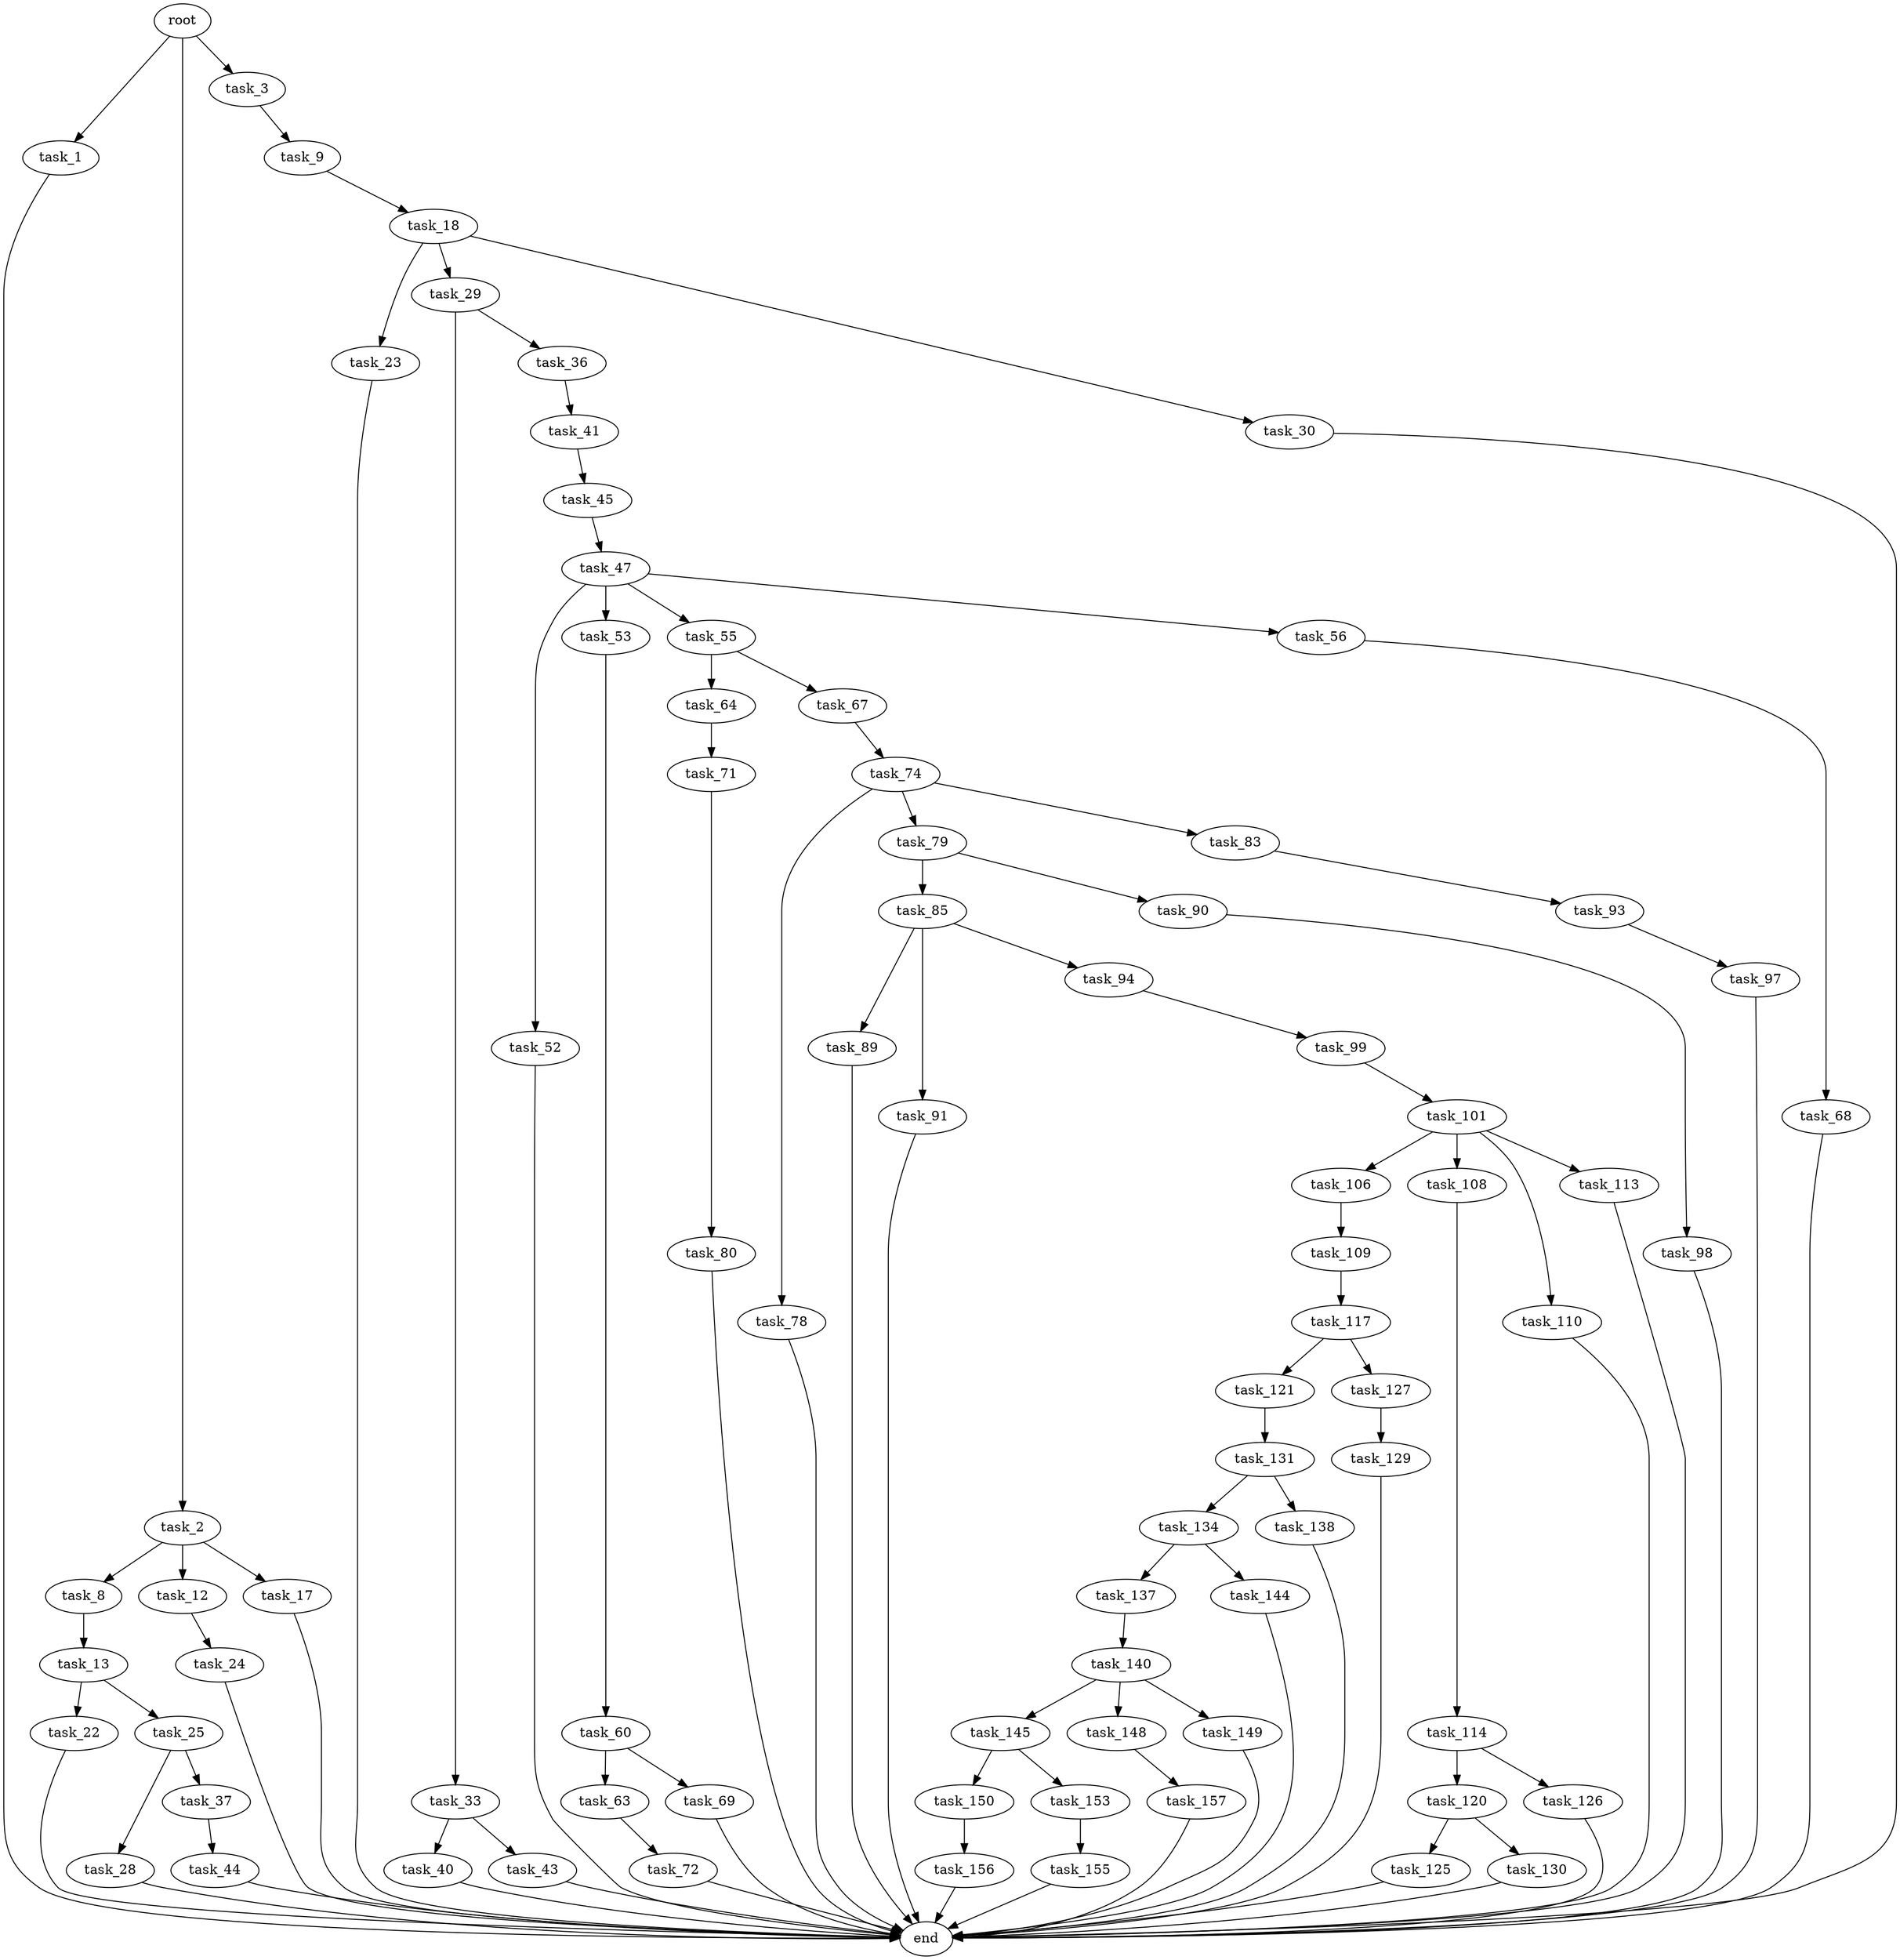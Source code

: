 digraph G {
  root [size="0.000000"];
  task_1 [size="568390772117.000000"];
  task_2 [size="231928233984.000000"];
  task_3 [size="1073741824000.000000"];
  task_8 [size="61275967732.000000"];
  task_9 [size="231928233984.000000"];
  task_12 [size="8589934592.000000"];
  task_13 [size="30180925618.000000"];
  task_17 [size="68719476736.000000"];
  task_18 [size="149739840624.000000"];
  task_22 [size="134479208099.000000"];
  task_23 [size="11560534158.000000"];
  task_24 [size="231928233984.000000"];
  task_25 [size="782757789696.000000"];
  task_28 [size="549755813888.000000"];
  task_29 [size="10989189081.000000"];
  task_30 [size="294082689115.000000"];
  task_33 [size="26791645836.000000"];
  task_36 [size="168955571064.000000"];
  task_37 [size="782757789696.000000"];
  task_40 [size="1073741824000.000000"];
  task_41 [size="768895715357.000000"];
  task_43 [size="6319235868.000000"];
  task_44 [size="23771870738.000000"];
  task_45 [size="41564147023.000000"];
  task_47 [size="28991029248.000000"];
  task_52 [size="55475954521.000000"];
  task_53 [size="1757780709.000000"];
  task_55 [size="782757789696.000000"];
  task_56 [size="23623569303.000000"];
  task_60 [size="16824567784.000000"];
  task_63 [size="549755813888.000000"];
  task_64 [size="32294025477.000000"];
  task_67 [size="316582089611.000000"];
  task_68 [size="160507211248.000000"];
  task_69 [size="450224334172.000000"];
  task_71 [size="402634554889.000000"];
  task_72 [size="338489916390.000000"];
  task_74 [size="68719476736.000000"];
  task_78 [size="16628761085.000000"];
  task_79 [size="945677082723.000000"];
  task_80 [size="18449270427.000000"];
  task_83 [size="1073741824000.000000"];
  task_85 [size="141102378354.000000"];
  task_89 [size="117065155270.000000"];
  task_90 [size="2022774342.000000"];
  task_91 [size="368293445632.000000"];
  task_93 [size="57597233043.000000"];
  task_94 [size="8589934592.000000"];
  task_97 [size="170220484170.000000"];
  task_98 [size="69380053189.000000"];
  task_99 [size="37314349243.000000"];
  task_101 [size="197265137889.000000"];
  task_106 [size="40021586879.000000"];
  task_108 [size="8589934592.000000"];
  task_109 [size="452552567911.000000"];
  task_110 [size="10947220777.000000"];
  task_113 [size="593818897339.000000"];
  task_114 [size="8259363536.000000"];
  task_117 [size="1073741824000.000000"];
  task_120 [size="3385319783.000000"];
  task_121 [size="1073741824000.000000"];
  task_125 [size="782757789696.000000"];
  task_126 [size="36458304092.000000"];
  task_127 [size="1073741824000.000000"];
  task_129 [size="323159337432.000000"];
  task_130 [size="36750548527.000000"];
  task_131 [size="25506833905.000000"];
  task_134 [size="1537807309.000000"];
  task_137 [size="549755813888.000000"];
  task_138 [size="134217728000.000000"];
  task_140 [size="134217728000.000000"];
  task_144 [size="1510062948.000000"];
  task_145 [size="231928233984.000000"];
  task_148 [size="549755813888.000000"];
  task_149 [size="107925558219.000000"];
  task_150 [size="1084114734049.000000"];
  task_153 [size="782757789696.000000"];
  task_155 [size="28991029248.000000"];
  task_156 [size="368293445632.000000"];
  task_157 [size="187928978778.000000"];
  end [size="0.000000"];

  root -> task_1 [size="1.000000"];
  root -> task_2 [size="1.000000"];
  root -> task_3 [size="1.000000"];
  task_1 -> end [size="1.000000"];
  task_2 -> task_8 [size="301989888.000000"];
  task_2 -> task_12 [size="301989888.000000"];
  task_2 -> task_17 [size="301989888.000000"];
  task_3 -> task_9 [size="838860800.000000"];
  task_8 -> task_13 [size="75497472.000000"];
  task_9 -> task_18 [size="301989888.000000"];
  task_12 -> task_24 [size="33554432.000000"];
  task_13 -> task_22 [size="536870912.000000"];
  task_13 -> task_25 [size="536870912.000000"];
  task_17 -> end [size="1.000000"];
  task_18 -> task_23 [size="301989888.000000"];
  task_18 -> task_29 [size="301989888.000000"];
  task_18 -> task_30 [size="301989888.000000"];
  task_22 -> end [size="1.000000"];
  task_23 -> end [size="1.000000"];
  task_24 -> end [size="1.000000"];
  task_25 -> task_28 [size="679477248.000000"];
  task_25 -> task_37 [size="679477248.000000"];
  task_28 -> end [size="1.000000"];
  task_29 -> task_33 [size="838860800.000000"];
  task_29 -> task_36 [size="838860800.000000"];
  task_30 -> end [size="1.000000"];
  task_33 -> task_40 [size="134217728.000000"];
  task_33 -> task_43 [size="134217728.000000"];
  task_36 -> task_41 [size="134217728.000000"];
  task_37 -> task_44 [size="679477248.000000"];
  task_40 -> end [size="1.000000"];
  task_41 -> task_45 [size="838860800.000000"];
  task_43 -> end [size="1.000000"];
  task_44 -> end [size="1.000000"];
  task_45 -> task_47 [size="75497472.000000"];
  task_47 -> task_52 [size="75497472.000000"];
  task_47 -> task_53 [size="75497472.000000"];
  task_47 -> task_55 [size="75497472.000000"];
  task_47 -> task_56 [size="75497472.000000"];
  task_52 -> end [size="1.000000"];
  task_53 -> task_60 [size="33554432.000000"];
  task_55 -> task_64 [size="679477248.000000"];
  task_55 -> task_67 [size="679477248.000000"];
  task_56 -> task_68 [size="75497472.000000"];
  task_60 -> task_63 [size="679477248.000000"];
  task_60 -> task_69 [size="679477248.000000"];
  task_63 -> task_72 [size="536870912.000000"];
  task_64 -> task_71 [size="679477248.000000"];
  task_67 -> task_74 [size="301989888.000000"];
  task_68 -> end [size="1.000000"];
  task_69 -> end [size="1.000000"];
  task_71 -> task_80 [size="536870912.000000"];
  task_72 -> end [size="1.000000"];
  task_74 -> task_78 [size="134217728.000000"];
  task_74 -> task_79 [size="134217728.000000"];
  task_74 -> task_83 [size="134217728.000000"];
  task_78 -> end [size="1.000000"];
  task_79 -> task_85 [size="838860800.000000"];
  task_79 -> task_90 [size="838860800.000000"];
  task_80 -> end [size="1.000000"];
  task_83 -> task_93 [size="838860800.000000"];
  task_85 -> task_89 [size="301989888.000000"];
  task_85 -> task_91 [size="301989888.000000"];
  task_85 -> task_94 [size="301989888.000000"];
  task_89 -> end [size="1.000000"];
  task_90 -> task_98 [size="33554432.000000"];
  task_91 -> end [size="1.000000"];
  task_93 -> task_97 [size="75497472.000000"];
  task_94 -> task_99 [size="33554432.000000"];
  task_97 -> end [size="1.000000"];
  task_98 -> end [size="1.000000"];
  task_99 -> task_101 [size="75497472.000000"];
  task_101 -> task_106 [size="134217728.000000"];
  task_101 -> task_108 [size="134217728.000000"];
  task_101 -> task_110 [size="134217728.000000"];
  task_101 -> task_113 [size="134217728.000000"];
  task_106 -> task_109 [size="679477248.000000"];
  task_108 -> task_114 [size="33554432.000000"];
  task_109 -> task_117 [size="301989888.000000"];
  task_110 -> end [size="1.000000"];
  task_113 -> end [size="1.000000"];
  task_114 -> task_120 [size="33554432.000000"];
  task_114 -> task_126 [size="33554432.000000"];
  task_117 -> task_121 [size="838860800.000000"];
  task_117 -> task_127 [size="838860800.000000"];
  task_120 -> task_125 [size="411041792.000000"];
  task_120 -> task_130 [size="411041792.000000"];
  task_121 -> task_131 [size="838860800.000000"];
  task_125 -> end [size="1.000000"];
  task_126 -> end [size="1.000000"];
  task_127 -> task_129 [size="838860800.000000"];
  task_129 -> end [size="1.000000"];
  task_130 -> end [size="1.000000"];
  task_131 -> task_134 [size="536870912.000000"];
  task_131 -> task_138 [size="536870912.000000"];
  task_134 -> task_137 [size="33554432.000000"];
  task_134 -> task_144 [size="33554432.000000"];
  task_137 -> task_140 [size="536870912.000000"];
  task_138 -> end [size="1.000000"];
  task_140 -> task_145 [size="209715200.000000"];
  task_140 -> task_148 [size="209715200.000000"];
  task_140 -> task_149 [size="209715200.000000"];
  task_144 -> end [size="1.000000"];
  task_145 -> task_150 [size="301989888.000000"];
  task_145 -> task_153 [size="301989888.000000"];
  task_148 -> task_157 [size="536870912.000000"];
  task_149 -> end [size="1.000000"];
  task_150 -> task_156 [size="679477248.000000"];
  task_153 -> task_155 [size="679477248.000000"];
  task_155 -> end [size="1.000000"];
  task_156 -> end [size="1.000000"];
  task_157 -> end [size="1.000000"];
}
